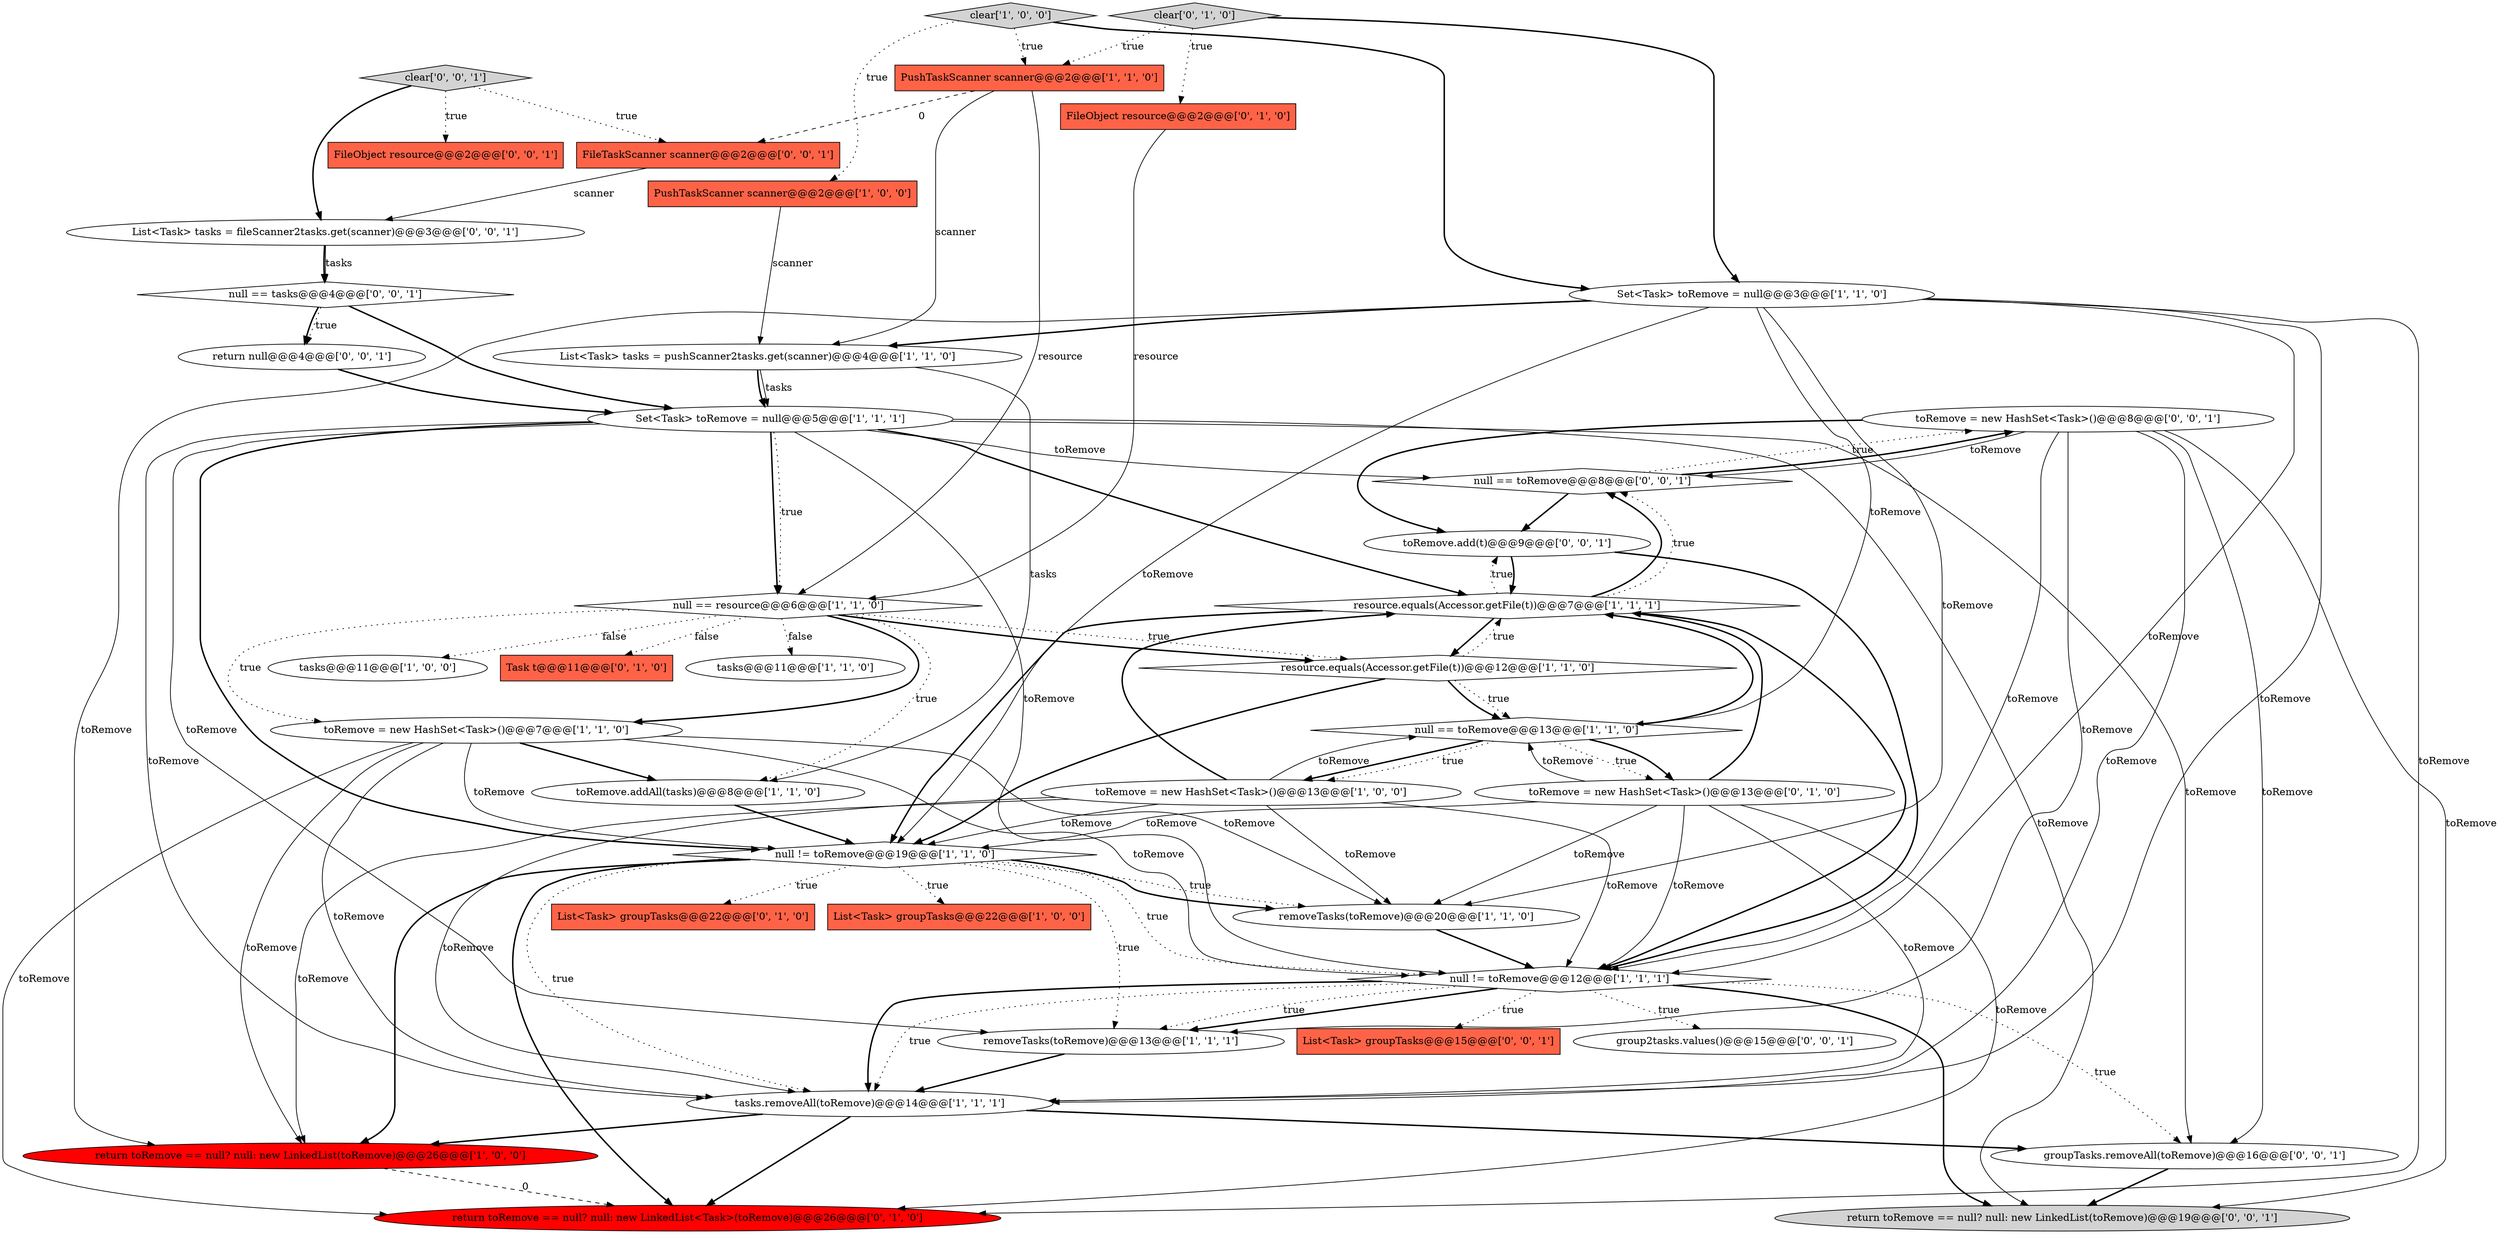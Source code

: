 digraph {
36 [style = filled, label = "List<Task> groupTasks@@@15@@@['0', '0', '1']", fillcolor = tomato, shape = box image = "AAA0AAABBB3BBB"];
12 [style = filled, label = "PushTaskScanner scanner@@@2@@@['1', '1', '0']", fillcolor = tomato, shape = box image = "AAA0AAABBB1BBB"];
35 [style = filled, label = "null == toRemove@@@8@@@['0', '0', '1']", fillcolor = white, shape = diamond image = "AAA0AAABBB3BBB"];
19 [style = filled, label = "return toRemove == null? null: new LinkedList(toRemove)@@@26@@@['1', '0', '0']", fillcolor = red, shape = ellipse image = "AAA1AAABBB1BBB"];
16 [style = filled, label = "removeTasks(toRemove)@@@20@@@['1', '1', '0']", fillcolor = white, shape = ellipse image = "AAA0AAABBB1BBB"];
11 [style = filled, label = "List<Task> tasks = pushScanner2tasks.get(scanner)@@@4@@@['1', '1', '0']", fillcolor = white, shape = ellipse image = "AAA0AAABBB1BBB"];
40 [style = filled, label = "toRemove.add(t)@@@9@@@['0', '0', '1']", fillcolor = white, shape = ellipse image = "AAA0AAABBB3BBB"];
2 [style = filled, label = "Set<Task> toRemove = null@@@3@@@['1', '1', '0']", fillcolor = white, shape = ellipse image = "AAA0AAABBB1BBB"];
8 [style = filled, label = "null == toRemove@@@13@@@['1', '1', '0']", fillcolor = white, shape = diamond image = "AAA0AAABBB1BBB"];
13 [style = filled, label = "tasks@@@11@@@['1', '1', '0']", fillcolor = white, shape = ellipse image = "AAA0AAABBB1BBB"];
33 [style = filled, label = "return toRemove == null? null: new LinkedList(toRemove)@@@19@@@['0', '0', '1']", fillcolor = lightgray, shape = ellipse image = "AAA0AAABBB3BBB"];
26 [style = filled, label = "clear['0', '1', '0']", fillcolor = lightgray, shape = diamond image = "AAA0AAABBB2BBB"];
39 [style = filled, label = "groupTasks.removeAll(toRemove)@@@16@@@['0', '0', '1']", fillcolor = white, shape = ellipse image = "AAA0AAABBB3BBB"];
34 [style = filled, label = "clear['0', '0', '1']", fillcolor = lightgray, shape = diamond image = "AAA0AAABBB3BBB"];
27 [style = filled, label = "return toRemove == null? null: new LinkedList<Task>(toRemove)@@@26@@@['0', '1', '0']", fillcolor = red, shape = ellipse image = "AAA1AAABBB2BBB"];
30 [style = filled, label = "toRemove = new HashSet<Task>()@@@8@@@['0', '0', '1']", fillcolor = white, shape = ellipse image = "AAA0AAABBB3BBB"];
9 [style = filled, label = "null != toRemove@@@12@@@['1', '1', '1']", fillcolor = white, shape = diamond image = "AAA0AAABBB1BBB"];
37 [style = filled, label = "null == tasks@@@4@@@['0', '0', '1']", fillcolor = white, shape = diamond image = "AAA0AAABBB3BBB"];
6 [style = filled, label = "toRemove = new HashSet<Task>()@@@7@@@['1', '1', '0']", fillcolor = white, shape = ellipse image = "AAA0AAABBB1BBB"];
0 [style = filled, label = "toRemove = new HashSet<Task>()@@@13@@@['1', '0', '0']", fillcolor = white, shape = ellipse image = "AAA0AAABBB1BBB"];
17 [style = filled, label = "Set<Task> toRemove = null@@@5@@@['1', '1', '1']", fillcolor = white, shape = ellipse image = "AAA0AAABBB1BBB"];
31 [style = filled, label = "List<Task> tasks = fileScanner2tasks.get(scanner)@@@3@@@['0', '0', '1']", fillcolor = white, shape = ellipse image = "AAA0AAABBB3BBB"];
28 [style = filled, label = "FileObject resource@@@2@@@['0', '0', '1']", fillcolor = tomato, shape = box image = "AAA0AAABBB3BBB"];
14 [style = filled, label = "tasks.removeAll(toRemove)@@@14@@@['1', '1', '1']", fillcolor = white, shape = ellipse image = "AAA0AAABBB1BBB"];
24 [style = filled, label = "FileObject resource@@@2@@@['0', '1', '0']", fillcolor = tomato, shape = box image = "AAA0AAABBB2BBB"];
20 [style = filled, label = "null != toRemove@@@19@@@['1', '1', '0']", fillcolor = white, shape = diamond image = "AAA0AAABBB1BBB"];
29 [style = filled, label = "return null@@@4@@@['0', '0', '1']", fillcolor = white, shape = ellipse image = "AAA0AAABBB3BBB"];
15 [style = filled, label = "toRemove.addAll(tasks)@@@8@@@['1', '1', '0']", fillcolor = white, shape = ellipse image = "AAA0AAABBB1BBB"];
3 [style = filled, label = "null == resource@@@6@@@['1', '1', '0']", fillcolor = white, shape = diamond image = "AAA0AAABBB1BBB"];
22 [style = filled, label = "toRemove = new HashSet<Task>()@@@13@@@['0', '1', '0']", fillcolor = white, shape = ellipse image = "AAA0AAABBB2BBB"];
4 [style = filled, label = "clear['1', '0', '0']", fillcolor = lightgray, shape = diamond image = "AAA0AAABBB1BBB"];
5 [style = filled, label = "resource.equals(Accessor.getFile(t))@@@12@@@['1', '1', '0']", fillcolor = white, shape = diamond image = "AAA0AAABBB1BBB"];
7 [style = filled, label = "resource.equals(Accessor.getFile(t))@@@7@@@['1', '1', '1']", fillcolor = white, shape = diamond image = "AAA0AAABBB1BBB"];
1 [style = filled, label = "PushTaskScanner scanner@@@2@@@['1', '0', '0']", fillcolor = tomato, shape = box image = "AAA0AAABBB1BBB"];
32 [style = filled, label = "group2tasks.values()@@@15@@@['0', '0', '1']", fillcolor = white, shape = ellipse image = "AAA0AAABBB3BBB"];
10 [style = filled, label = "tasks@@@11@@@['1', '0', '0']", fillcolor = white, shape = ellipse image = "AAA0AAABBB1BBB"];
23 [style = filled, label = "List<Task> groupTasks@@@22@@@['0', '1', '0']", fillcolor = tomato, shape = box image = "AAA0AAABBB2BBB"];
18 [style = filled, label = "List<Task> groupTasks@@@22@@@['1', '0', '0']", fillcolor = tomato, shape = box image = "AAA0AAABBB1BBB"];
21 [style = filled, label = "removeTasks(toRemove)@@@13@@@['1', '1', '1']", fillcolor = white, shape = ellipse image = "AAA0AAABBB1BBB"];
25 [style = filled, label = "Task t@@@11@@@['0', '1', '0']", fillcolor = tomato, shape = box image = "AAA0AAABBB2BBB"];
38 [style = filled, label = "FileTaskScanner scanner@@@2@@@['0', '0', '1']", fillcolor = tomato, shape = box image = "AAA0AAABBB3BBB"];
12->38 [style = dashed, label="0"];
19->27 [style = dashed, label="0"];
31->37 [style = bold, label=""];
17->35 [style = solid, label="toRemove"];
0->9 [style = solid, label="toRemove"];
5->20 [style = bold, label=""];
4->1 [style = dotted, label="true"];
38->31 [style = solid, label="scanner"];
26->12 [style = dotted, label="true"];
7->35 [style = bold, label=""];
6->19 [style = solid, label="toRemove"];
3->6 [style = dotted, label="true"];
20->27 [style = bold, label=""];
8->0 [style = bold, label=""];
7->9 [style = bold, label=""];
2->14 [style = solid, label="toRemove"];
3->5 [style = bold, label=""];
12->11 [style = solid, label="scanner"];
20->16 [style = bold, label=""];
15->20 [style = bold, label=""];
26->24 [style = dotted, label="true"];
9->21 [style = bold, label=""];
9->14 [style = bold, label=""];
20->18 [style = dotted, label="true"];
8->22 [style = dotted, label="true"];
30->40 [style = bold, label=""];
0->19 [style = solid, label="toRemove"];
8->0 [style = dotted, label="true"];
2->9 [style = solid, label="toRemove"];
31->37 [style = solid, label="tasks"];
17->14 [style = solid, label="toRemove"];
30->14 [style = solid, label="toRemove"];
16->9 [style = bold, label=""];
6->9 [style = solid, label="toRemove"];
9->32 [style = dotted, label="true"];
17->20 [style = bold, label=""];
34->28 [style = dotted, label="true"];
6->20 [style = solid, label="toRemove"];
1->11 [style = solid, label="scanner"];
30->9 [style = solid, label="toRemove"];
9->33 [style = bold, label=""];
11->17 [style = solid, label="tasks"];
7->40 [style = dotted, label="true"];
37->29 [style = bold, label=""];
34->31 [style = bold, label=""];
0->16 [style = solid, label="toRemove"];
4->2 [style = bold, label=""];
9->21 [style = dotted, label="true"];
22->7 [style = bold, label=""];
17->3 [style = dotted, label="true"];
35->30 [style = dotted, label="true"];
22->14 [style = solid, label="toRemove"];
8->22 [style = bold, label=""];
11->15 [style = solid, label="tasks"];
0->7 [style = bold, label=""];
34->38 [style = dotted, label="true"];
0->8 [style = solid, label="toRemove"];
35->40 [style = bold, label=""];
7->5 [style = bold, label=""];
3->5 [style = dotted, label="true"];
5->7 [style = dotted, label="true"];
22->20 [style = solid, label="toRemove"];
2->20 [style = solid, label="toRemove"];
17->21 [style = solid, label="toRemove"];
30->33 [style = solid, label="toRemove"];
11->17 [style = bold, label=""];
7->35 [style = dotted, label="true"];
6->16 [style = solid, label="toRemove"];
5->8 [style = dotted, label="true"];
20->19 [style = bold, label=""];
14->39 [style = bold, label=""];
24->3 [style = solid, label="resource"];
29->17 [style = bold, label=""];
17->39 [style = solid, label="toRemove"];
20->9 [style = dotted, label="true"];
20->14 [style = dotted, label="true"];
3->6 [style = bold, label=""];
14->19 [style = bold, label=""];
40->9 [style = bold, label=""];
7->20 [style = bold, label=""];
17->33 [style = solid, label="toRemove"];
2->19 [style = solid, label="toRemove"];
6->15 [style = bold, label=""];
39->33 [style = bold, label=""];
3->10 [style = dotted, label="false"];
0->14 [style = solid, label="toRemove"];
3->15 [style = dotted, label="true"];
20->23 [style = dotted, label="true"];
2->8 [style = solid, label="toRemove"];
17->3 [style = bold, label=""];
2->16 [style = solid, label="toRemove"];
14->27 [style = bold, label=""];
12->3 [style = solid, label="resource"];
4->12 [style = dotted, label="true"];
35->30 [style = bold, label=""];
3->13 [style = dotted, label="false"];
2->11 [style = bold, label=""];
3->25 [style = dotted, label="false"];
21->14 [style = bold, label=""];
30->39 [style = solid, label="toRemove"];
5->8 [style = bold, label=""];
22->9 [style = solid, label="toRemove"];
17->9 [style = solid, label="toRemove"];
22->27 [style = solid, label="toRemove"];
37->17 [style = bold, label=""];
9->36 [style = dotted, label="true"];
22->16 [style = solid, label="toRemove"];
30->35 [style = solid, label="toRemove"];
37->29 [style = dotted, label="true"];
20->21 [style = dotted, label="true"];
0->20 [style = solid, label="toRemove"];
9->14 [style = dotted, label="true"];
8->7 [style = bold, label=""];
17->7 [style = bold, label=""];
26->2 [style = bold, label=""];
40->7 [style = bold, label=""];
6->27 [style = solid, label="toRemove"];
30->21 [style = solid, label="toRemove"];
2->27 [style = solid, label="toRemove"];
9->39 [style = dotted, label="true"];
6->14 [style = solid, label="toRemove"];
22->8 [style = solid, label="toRemove"];
20->16 [style = dotted, label="true"];
}
